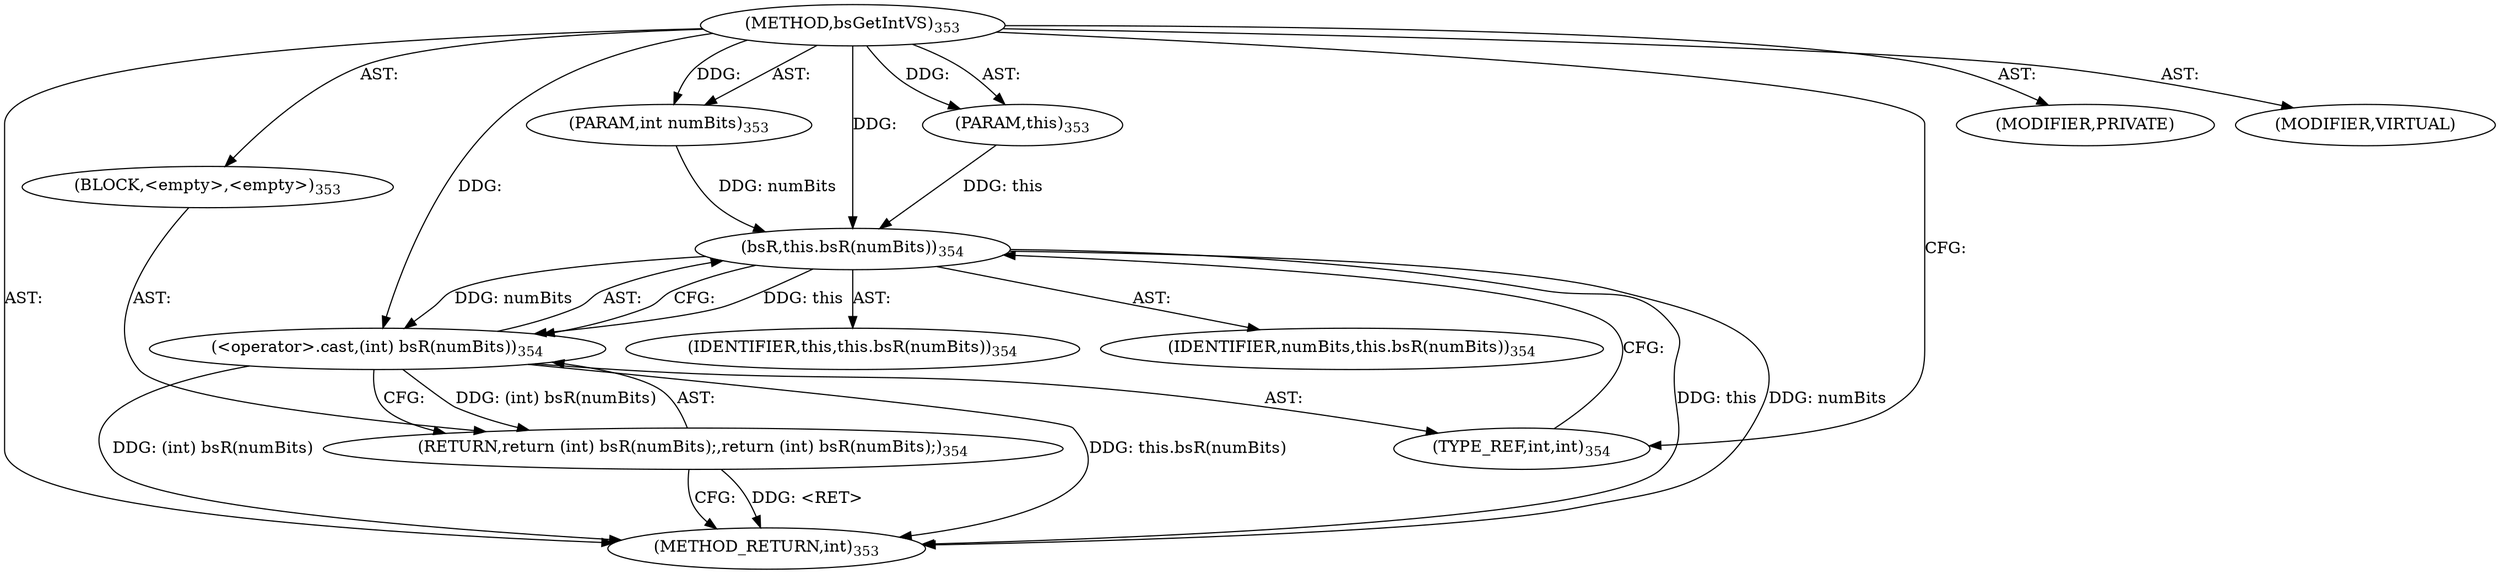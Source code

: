digraph "bsGetIntVS" {  
"111669149715" [label = <(METHOD,bsGetIntVS)<SUB>353</SUB>> ]
"115964116999" [label = <(PARAM,this)<SUB>353</SUB>> ]
"115964117018" [label = <(PARAM,int numBits)<SUB>353</SUB>> ]
"25769803819" [label = <(BLOCK,&lt;empty&gt;,&lt;empty&gt;)<SUB>353</SUB>> ]
"146028888072" [label = <(RETURN,return (int) bsR(numBits);,return (int) bsR(numBits);)<SUB>354</SUB>> ]
"30064771331" [label = <(&lt;operator&gt;.cast,(int) bsR(numBits))<SUB>354</SUB>> ]
"180388626445" [label = <(TYPE_REF,int,int)<SUB>354</SUB>> ]
"30064771332" [label = <(bsR,this.bsR(numBits))<SUB>354</SUB>> ]
"68719476765" [label = <(IDENTIFIER,this,this.bsR(numBits))<SUB>354</SUB>> ]
"68719476930" [label = <(IDENTIFIER,numBits,this.bsR(numBits))<SUB>354</SUB>> ]
"133143986256" [label = <(MODIFIER,PRIVATE)> ]
"133143986257" [label = <(MODIFIER,VIRTUAL)> ]
"128849018899" [label = <(METHOD_RETURN,int)<SUB>353</SUB>> ]
  "111669149715" -> "115964116999"  [ label = "AST: "] 
  "111669149715" -> "115964117018"  [ label = "AST: "] 
  "111669149715" -> "25769803819"  [ label = "AST: "] 
  "111669149715" -> "133143986256"  [ label = "AST: "] 
  "111669149715" -> "133143986257"  [ label = "AST: "] 
  "111669149715" -> "128849018899"  [ label = "AST: "] 
  "25769803819" -> "146028888072"  [ label = "AST: "] 
  "146028888072" -> "30064771331"  [ label = "AST: "] 
  "30064771331" -> "180388626445"  [ label = "AST: "] 
  "30064771331" -> "30064771332"  [ label = "AST: "] 
  "30064771332" -> "68719476765"  [ label = "AST: "] 
  "30064771332" -> "68719476930"  [ label = "AST: "] 
  "146028888072" -> "128849018899"  [ label = "CFG: "] 
  "30064771331" -> "146028888072"  [ label = "CFG: "] 
  "180388626445" -> "30064771332"  [ label = "CFG: "] 
  "30064771332" -> "30064771331"  [ label = "CFG: "] 
  "111669149715" -> "180388626445"  [ label = "CFG: "] 
  "146028888072" -> "128849018899"  [ label = "DDG: &lt;RET&gt;"] 
  "30064771332" -> "128849018899"  [ label = "DDG: this"] 
  "30064771332" -> "128849018899"  [ label = "DDG: numBits"] 
  "30064771331" -> "128849018899"  [ label = "DDG: this.bsR(numBits)"] 
  "30064771331" -> "128849018899"  [ label = "DDG: (int) bsR(numBits)"] 
  "111669149715" -> "115964116999"  [ label = "DDG: "] 
  "111669149715" -> "115964117018"  [ label = "DDG: "] 
  "30064771331" -> "146028888072"  [ label = "DDG: (int) bsR(numBits)"] 
  "111669149715" -> "30064771331"  [ label = "DDG: "] 
  "30064771332" -> "30064771331"  [ label = "DDG: this"] 
  "30064771332" -> "30064771331"  [ label = "DDG: numBits"] 
  "115964116999" -> "30064771332"  [ label = "DDG: this"] 
  "111669149715" -> "30064771332"  [ label = "DDG: "] 
  "115964117018" -> "30064771332"  [ label = "DDG: numBits"] 
}

